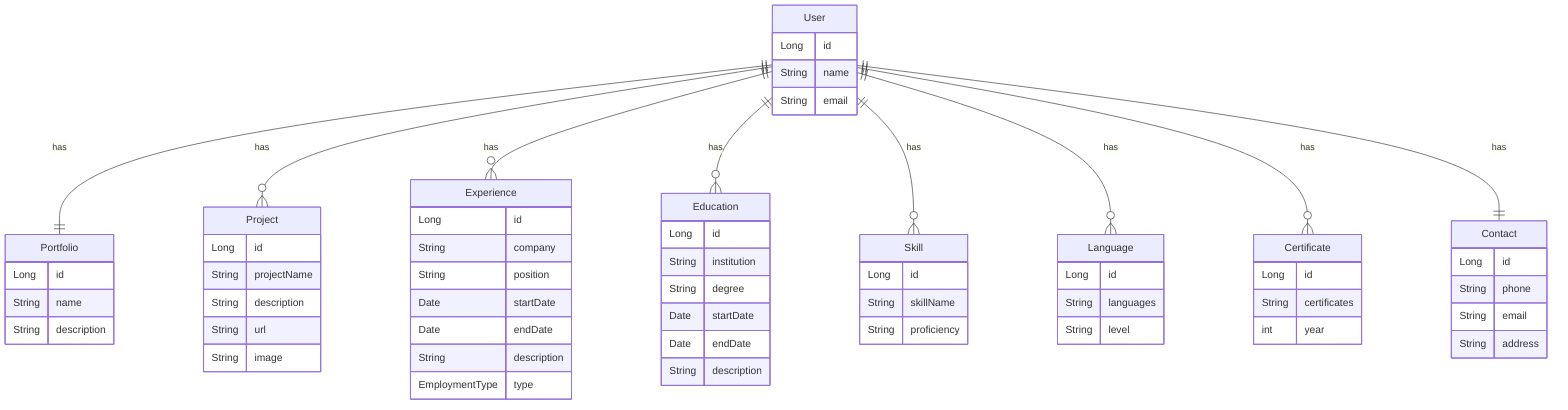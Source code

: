 erDiagram
    Portfolio {
        Long id
        String name
        String description
    }
    User {
        Long id
        String name
        String email
    }
    Project {
        Long id
        String projectName
        String description
        String url
        String image
    }
    Experience {
        Long id
        String company
        String position
        Date startDate
        Date endDate
        String description
        EmploymentType type
    }
    Education {
        Long id
        String institution
        String degree
        Date startDate
        Date endDate
        String description
    }
    Skill {
        Long id
        String skillName
        String proficiency
    }
    Language {
        Long id
        String languages
        String level
    }
    Certificate {
        Long id
        String certificates
        int year
    }
    Contact {
        Long id
        String phone
        String email
        String address
    }

    User ||--|| Portfolio : has
    User ||--o{ Project : has
    User ||--o{ Experience : has
    User ||--o{ Education : has
    User ||--o{ Skill : has
    User ||--o{ Language : has
    User ||--o{ Certificate : has
    User ||--|| Contact : has